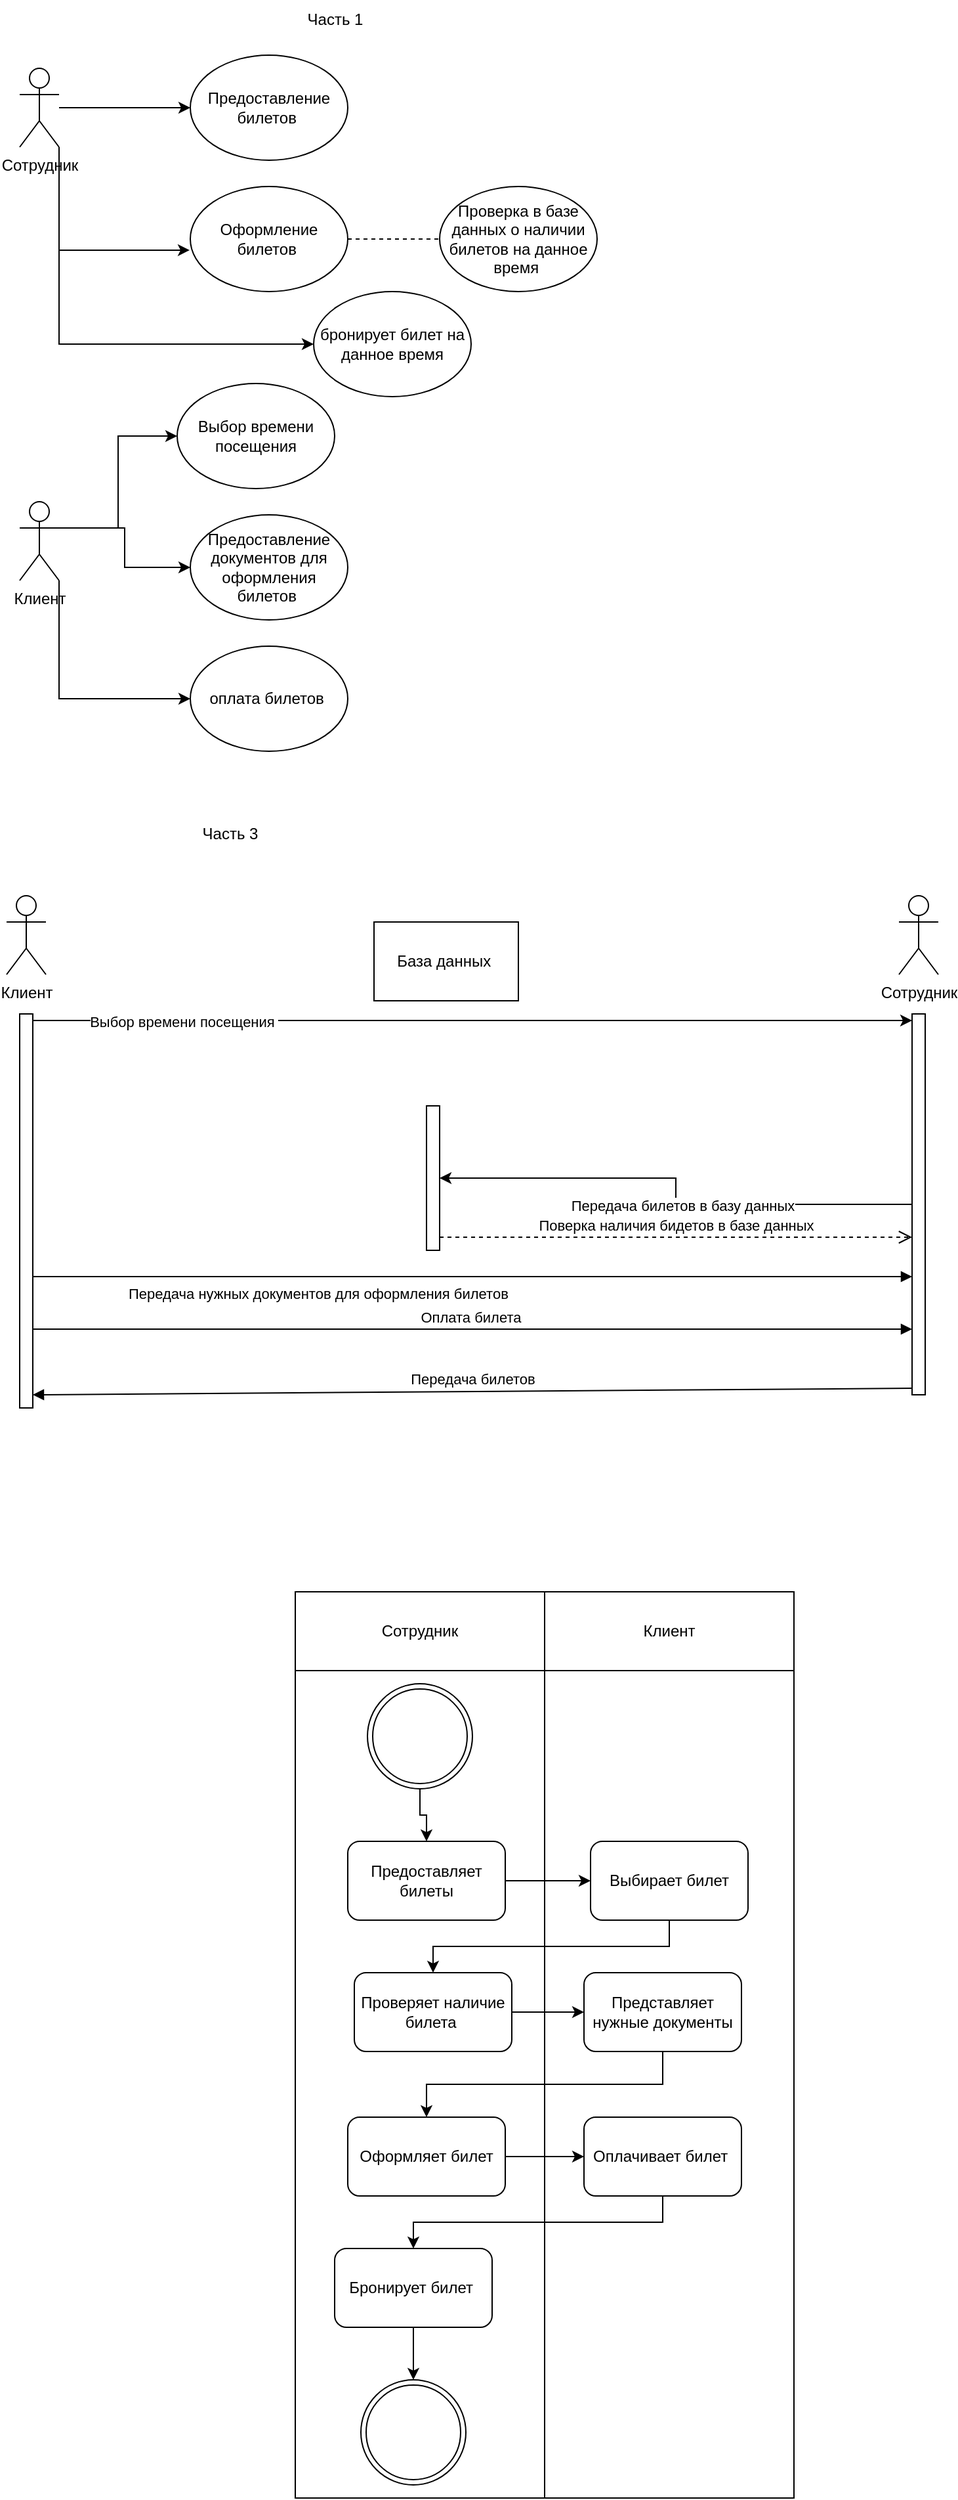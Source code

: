<mxfile version="22.0.8" type="google">
  <diagram name="Страница — 1" id="c2Y2TeWRUo9ONaQNrARH">
    <mxGraphModel grid="1" page="1" gridSize="10" guides="1" tooltips="1" connect="1" arrows="1" fold="1" pageScale="1" pageWidth="827" pageHeight="1169" math="0" shadow="0">
      <root>
        <mxCell id="0" />
        <mxCell id="1" parent="0" />
        <mxCell id="zF2Rs9ZbShxBafD07teq-18" value="" style="edgeStyle=orthogonalEdgeStyle;rounded=0;orthogonalLoop=1;jettySize=auto;html=1;" edge="1" parent="1" source="zF2Rs9ZbShxBafD07teq-12" target="zF2Rs9ZbShxBafD07teq-13">
          <mxGeometry relative="1" as="geometry" />
        </mxCell>
        <mxCell id="zF2Rs9ZbShxBafD07teq-35" style="edgeStyle=orthogonalEdgeStyle;rounded=0;orthogonalLoop=1;jettySize=auto;html=1;exitX=1;exitY=1;exitDx=0;exitDy=0;exitPerimeter=0;entryX=0;entryY=0.5;entryDx=0;entryDy=0;" edge="1" parent="1" source="zF2Rs9ZbShxBafD07teq-12" target="zF2Rs9ZbShxBafD07teq-34">
          <mxGeometry relative="1" as="geometry" />
        </mxCell>
        <mxCell id="zF2Rs9ZbShxBafD07teq-12" value="&lt;font style=&quot;vertical-align: inherit;&quot;&gt;&lt;font style=&quot;vertical-align: inherit;&quot;&gt;Сотрудник&lt;br&gt;&lt;/font&gt;&lt;/font&gt;" style="shape=umlActor;verticalLabelPosition=bottom;verticalAlign=top;html=1;outlineConnect=0;" vertex="1" parent="1">
          <mxGeometry x="70" y="60" width="30" height="60" as="geometry" />
        </mxCell>
        <mxCell id="zF2Rs9ZbShxBafD07teq-13" value="&lt;font style=&quot;vertical-align: inherit;&quot;&gt;&lt;font style=&quot;vertical-align: inherit;&quot;&gt;Предоставление билетов&amp;nbsp;&lt;/font&gt;&lt;/font&gt;" style="ellipse;whiteSpace=wrap;html=1;" vertex="1" parent="1">
          <mxGeometry x="200" y="50" width="120" height="80" as="geometry" />
        </mxCell>
        <mxCell id="zF2Rs9ZbShxBafD07teq-14" value="&lt;font style=&quot;vertical-align: inherit;&quot;&gt;&lt;font style=&quot;vertical-align: inherit;&quot;&gt;&lt;font style=&quot;vertical-align: inherit;&quot;&gt;&lt;font style=&quot;vertical-align: inherit;&quot;&gt;&lt;font style=&quot;vertical-align: inherit;&quot;&gt;&lt;font style=&quot;vertical-align: inherit;&quot;&gt;&lt;font style=&quot;vertical-align: inherit;&quot;&gt;&lt;font style=&quot;vertical-align: inherit;&quot;&gt;&lt;font style=&quot;vertical-align: inherit;&quot;&gt;&lt;font style=&quot;vertical-align: inherit;&quot;&gt;Выбор времени посещения&lt;/font&gt;&lt;/font&gt;&lt;/font&gt;&lt;/font&gt;&lt;/font&gt;&lt;/font&gt;&lt;/font&gt;&lt;/font&gt;&lt;/font&gt;&lt;/font&gt;" style="ellipse;whiteSpace=wrap;html=1;" vertex="1" parent="1">
          <mxGeometry x="190" y="300" width="120" height="80" as="geometry" />
        </mxCell>
        <mxCell id="zF2Rs9ZbShxBafD07teq-15" value="&lt;font style=&quot;vertical-align: inherit;&quot;&gt;&lt;font style=&quot;vertical-align: inherit;&quot;&gt;Предоставление документов для оформления билетов&amp;nbsp;&lt;/font&gt;&lt;/font&gt;" style="ellipse;whiteSpace=wrap;html=1;" vertex="1" parent="1">
          <mxGeometry x="200" y="400" width="120" height="80" as="geometry" />
        </mxCell>
        <mxCell id="zF2Rs9ZbShxBafD07teq-20" style="edgeStyle=orthogonalEdgeStyle;rounded=0;orthogonalLoop=1;jettySize=auto;html=1;exitX=1;exitY=0.333;exitDx=0;exitDy=0;exitPerimeter=0;entryX=0;entryY=0.5;entryDx=0;entryDy=0;" edge="1" parent="1" source="zF2Rs9ZbShxBafD07teq-16" target="zF2Rs9ZbShxBafD07teq-15">
          <mxGeometry relative="1" as="geometry" />
        </mxCell>
        <mxCell id="zF2Rs9ZbShxBafD07teq-30" style="edgeStyle=orthogonalEdgeStyle;rounded=0;orthogonalLoop=1;jettySize=auto;html=1;exitX=1;exitY=1;exitDx=0;exitDy=0;exitPerimeter=0;entryX=0;entryY=0.5;entryDx=0;entryDy=0;" edge="1" parent="1" source="zF2Rs9ZbShxBafD07teq-16" target="zF2Rs9ZbShxBafD07teq-28">
          <mxGeometry relative="1" as="geometry" />
        </mxCell>
        <mxCell id="zF2Rs9ZbShxBafD07teq-32" style="edgeStyle=orthogonalEdgeStyle;rounded=0;orthogonalLoop=1;jettySize=auto;html=1;exitX=1;exitY=0.333;exitDx=0;exitDy=0;exitPerimeter=0;entryX=0;entryY=0.5;entryDx=0;entryDy=0;" edge="1" parent="1" source="zF2Rs9ZbShxBafD07teq-16" target="zF2Rs9ZbShxBafD07teq-14">
          <mxGeometry relative="1" as="geometry" />
        </mxCell>
        <mxCell id="zF2Rs9ZbShxBafD07teq-16" value="&lt;font style=&quot;vertical-align: inherit;&quot;&gt;&lt;font style=&quot;vertical-align: inherit;&quot;&gt;Клиент&lt;br&gt;&lt;br&gt;&lt;/font&gt;&lt;/font&gt;" style="shape=umlActor;verticalLabelPosition=bottom;verticalAlign=top;html=1;outlineConnect=0;" vertex="1" parent="1">
          <mxGeometry x="70" y="390" width="30" height="60" as="geometry" />
        </mxCell>
        <mxCell id="zF2Rs9ZbShxBafD07teq-23" value="&lt;font style=&quot;vertical-align: inherit;&quot;&gt;&lt;font style=&quot;vertical-align: inherit;&quot;&gt;Оформление билетов&amp;nbsp;&lt;/font&gt;&lt;/font&gt;" style="ellipse;whiteSpace=wrap;html=1;" vertex="1" parent="1">
          <mxGeometry x="200" y="150" width="120" height="80" as="geometry" />
        </mxCell>
        <mxCell id="zF2Rs9ZbShxBafD07teq-24" style="edgeStyle=orthogonalEdgeStyle;rounded=0;orthogonalLoop=1;jettySize=auto;html=1;exitX=1;exitY=1;exitDx=0;exitDy=0;exitPerimeter=0;entryX=-0.004;entryY=0.606;entryDx=0;entryDy=0;entryPerimeter=0;" edge="1" parent="1" source="zF2Rs9ZbShxBafD07teq-12" target="zF2Rs9ZbShxBafD07teq-23">
          <mxGeometry relative="1" as="geometry" />
        </mxCell>
        <mxCell id="zF2Rs9ZbShxBafD07teq-25" value="&lt;font style=&quot;vertical-align: inherit;&quot;&gt;&lt;font style=&quot;vertical-align: inherit;&quot;&gt;&lt;font style=&quot;vertical-align: inherit;&quot;&gt;&lt;font style=&quot;vertical-align: inherit;&quot;&gt;Проверка в базе данных о наличии билетов на данное время&amp;nbsp;&lt;/font&gt;&lt;/font&gt;&lt;/font&gt;&lt;/font&gt;" style="ellipse;whiteSpace=wrap;html=1;" vertex="1" parent="1">
          <mxGeometry x="390" y="150" width="120" height="80" as="geometry" />
        </mxCell>
        <mxCell id="zF2Rs9ZbShxBafD07teq-27" value="" style="endArrow=none;dashed=1;html=1;rounded=0;exitX=1;exitY=0.5;exitDx=0;exitDy=0;entryX=0;entryY=0.5;entryDx=0;entryDy=0;" edge="1" parent="1" source="zF2Rs9ZbShxBafD07teq-23" target="zF2Rs9ZbShxBafD07teq-25">
          <mxGeometry width="50" height="50" relative="1" as="geometry">
            <mxPoint x="400" y="260" as="sourcePoint" />
            <mxPoint x="450" y="210" as="targetPoint" />
          </mxGeometry>
        </mxCell>
        <mxCell id="zF2Rs9ZbShxBafD07teq-28" value="&lt;font style=&quot;vertical-align: inherit;&quot;&gt;&lt;font style=&quot;vertical-align: inherit;&quot;&gt;оплата билетов&amp;nbsp;&lt;/font&gt;&lt;/font&gt;" style="ellipse;whiteSpace=wrap;html=1;" vertex="1" parent="1">
          <mxGeometry x="200" y="500" width="120" height="80" as="geometry" />
        </mxCell>
        <mxCell id="zF2Rs9ZbShxBafD07teq-34" value="&lt;font style=&quot;vertical-align: inherit;&quot;&gt;&lt;font style=&quot;vertical-align: inherit;&quot;&gt;бронирует билет на данное время&lt;/font&gt;&lt;/font&gt;" style="ellipse;whiteSpace=wrap;html=1;" vertex="1" parent="1">
          <mxGeometry x="294" y="230" width="120" height="80" as="geometry" />
        </mxCell>
        <mxCell id="zF2Rs9ZbShxBafD07teq-40" value="&lt;font style=&quot;vertical-align: inherit;&quot;&gt;&lt;font style=&quot;vertical-align: inherit;&quot;&gt;Клиент&lt;/font&gt;&lt;/font&gt;" style="shape=umlActor;verticalLabelPosition=bottom;verticalAlign=top;html=1;" vertex="1" parent="1">
          <mxGeometry x="60" y="690" width="30" height="60" as="geometry" />
        </mxCell>
        <mxCell id="zF2Rs9ZbShxBafD07teq-42" value="&lt;font style=&quot;vertical-align: inherit;&quot;&gt;&lt;font style=&quot;vertical-align: inherit;&quot;&gt;Сотрудник&lt;/font&gt;&lt;/font&gt;" style="shape=umlActor;verticalLabelPosition=bottom;verticalAlign=top;html=1;" vertex="1" parent="1">
          <mxGeometry x="740" y="690" width="30" height="60" as="geometry" />
        </mxCell>
        <mxCell id="zF2Rs9ZbShxBafD07teq-43" value="" style="html=1;points=[[0,0,0,0,5],[0,1,0,0,-5],[1,0,0,0,5],[1,1,0,0,-5]];perimeter=orthogonalPerimeter;outlineConnect=0;targetShapes=umlLifeline;portConstraint=eastwest;newEdgeStyle={&quot;curved&quot;:0,&quot;rounded&quot;:0};" vertex="1" parent="1">
          <mxGeometry x="70" y="780" width="10" height="300" as="geometry" />
        </mxCell>
        <mxCell id="zF2Rs9ZbShxBafD07teq-49" value="" style="edgeStyle=orthogonalEdgeStyle;rounded=0;orthogonalLoop=1;jettySize=auto;html=1;curved=0;" edge="1" parent="1" source="zF2Rs9ZbShxBafD07teq-44" target="zF2Rs9ZbShxBafD07teq-48">
          <mxGeometry relative="1" as="geometry" />
        </mxCell>
        <mxCell id="zF2Rs9ZbShxBafD07teq-50" value="&lt;font style=&quot;vertical-align: inherit;&quot;&gt;&lt;font style=&quot;vertical-align: inherit;&quot;&gt;Передача билетов в базу данных&lt;/font&gt;&lt;/font&gt;" style="edgeLabel;html=1;align=center;verticalAlign=middle;resizable=0;points=[];" vertex="1" connectable="0" parent="zF2Rs9ZbShxBafD07teq-49">
          <mxGeometry x="-0.078" y="1" relative="1" as="geometry">
            <mxPoint as="offset" />
          </mxGeometry>
        </mxCell>
        <mxCell id="zF2Rs9ZbShxBafD07teq-44" value="" style="html=1;points=[[0,0,0,0,5],[0,1,0,0,-5],[1,0,0,0,5],[1,1,0,0,-5]];perimeter=orthogonalPerimeter;outlineConnect=0;targetShapes=umlLifeline;portConstraint=eastwest;newEdgeStyle={&quot;curved&quot;:0,&quot;rounded&quot;:0};" vertex="1" parent="1">
          <mxGeometry x="750" y="780" width="10" height="290" as="geometry" />
        </mxCell>
        <mxCell id="zF2Rs9ZbShxBafD07teq-45" value="&lt;font style=&quot;vertical-align: inherit;&quot;&gt;&lt;font style=&quot;vertical-align: inherit;&quot;&gt;База данных&amp;nbsp;&lt;/font&gt;&lt;/font&gt;" style="html=1;whiteSpace=wrap;" vertex="1" parent="1">
          <mxGeometry x="340" y="710" width="110" height="60" as="geometry" />
        </mxCell>
        <mxCell id="zF2Rs9ZbShxBafD07teq-48" value="" style="html=1;points=[[0,0,0,0,5],[0,1,0,0,-5],[1,0,0,0,5],[1,1,0,0,-5]];perimeter=orthogonalPerimeter;outlineConnect=0;targetShapes=umlLifeline;portConstraint=eastwest;newEdgeStyle={&quot;curved&quot;:0,&quot;rounded&quot;:0};" vertex="1" parent="1">
          <mxGeometry x="380" y="850" width="10" height="110" as="geometry" />
        </mxCell>
        <mxCell id="zF2Rs9ZbShxBafD07teq-51" value="&lt;font style=&quot;vertical-align: inherit;&quot;&gt;&lt;font style=&quot;vertical-align: inherit;&quot;&gt;Передача нужных документов для оформления билетов&lt;/font&gt;&lt;/font&gt;" style="endArrow=block;endFill=1;html=1;edgeStyle=orthogonalEdgeStyle;align=left;verticalAlign=top;rounded=0;exitX=1;exitY=1;exitDx=0;exitDy=-5;exitPerimeter=0;" edge="1" parent="1" source="zF2Rs9ZbShxBafD07teq-43">
          <mxGeometry x="-0.566" relative="1" as="geometry">
            <mxPoint x="280" y="1010" as="sourcePoint" />
            <mxPoint x="750" y="980" as="targetPoint" />
            <Array as="points">
              <mxPoint x="80" y="980" />
              <mxPoint x="750" y="980" />
            </Array>
            <mxPoint as="offset" />
          </mxGeometry>
        </mxCell>
        <mxCell id="zF2Rs9ZbShxBafD07teq-54" value="&lt;font style=&quot;vertical-align: inherit;&quot;&gt;&lt;font style=&quot;vertical-align: inherit;&quot;&gt;Поверка наличия бидетов в базе данных&lt;/font&gt;&lt;/font&gt;" style="html=1;verticalAlign=bottom;endArrow=open;dashed=1;endSize=8;curved=0;rounded=0;" edge="1" parent="1" target="zF2Rs9ZbShxBafD07teq-44">
          <mxGeometry relative="1" as="geometry">
            <mxPoint x="390" y="950" as="sourcePoint" />
            <mxPoint x="480" y="950" as="targetPoint" />
          </mxGeometry>
        </mxCell>
        <mxCell id="zF2Rs9ZbShxBafD07teq-55" style="edgeStyle=orthogonalEdgeStyle;rounded=0;orthogonalLoop=1;jettySize=auto;html=1;curved=0;exitX=1;exitY=0;exitDx=0;exitDy=5;exitPerimeter=0;entryX=0;entryY=0;entryDx=0;entryDy=5;entryPerimeter=0;" edge="1" parent="1" source="zF2Rs9ZbShxBafD07teq-43" target="zF2Rs9ZbShxBafD07teq-44">
          <mxGeometry relative="1" as="geometry" />
        </mxCell>
        <mxCell id="zF2Rs9ZbShxBafD07teq-57" value="&lt;font style=&quot;vertical-align: inherit;&quot;&gt;&lt;font style=&quot;vertical-align: inherit;&quot;&gt;&lt;font style=&quot;vertical-align: inherit;&quot;&gt;&lt;font style=&quot;vertical-align: inherit;&quot;&gt;Выбор&amp;nbsp;времени посещения&amp;nbsp;&lt;/font&gt;&lt;/font&gt;&lt;/font&gt;&lt;/font&gt;" style="edgeLabel;html=1;align=center;verticalAlign=middle;resizable=0;points=[];" vertex="1" connectable="0" parent="zF2Rs9ZbShxBafD07teq-55">
          <mxGeometry x="-0.656" y="-1" relative="1" as="geometry">
            <mxPoint as="offset" />
          </mxGeometry>
        </mxCell>
        <mxCell id="zF2Rs9ZbShxBafD07teq-58" value="&lt;font style=&quot;vertical-align: inherit;&quot;&gt;&lt;font style=&quot;vertical-align: inherit;&quot;&gt;Оплата билета&amp;nbsp;&lt;/font&gt;&lt;/font&gt;" style="html=1;verticalAlign=bottom;endArrow=block;curved=0;rounded=0;" edge="1" parent="1" target="zF2Rs9ZbShxBafD07teq-44">
          <mxGeometry width="80" relative="1" as="geometry">
            <mxPoint x="80" y="1020" as="sourcePoint" />
            <mxPoint x="380" y="910" as="targetPoint" />
          </mxGeometry>
        </mxCell>
        <mxCell id="zF2Rs9ZbShxBafD07teq-60" value="&lt;font style=&quot;vertical-align: inherit;&quot;&gt;&lt;font style=&quot;vertical-align: inherit;&quot;&gt;Передача билетов&lt;/font&gt;&lt;/font&gt;" style="html=1;verticalAlign=bottom;endArrow=block;curved=0;rounded=0;exitX=0;exitY=1;exitDx=0;exitDy=-5;exitPerimeter=0;" edge="1" parent="1" source="zF2Rs9ZbShxBafD07teq-44">
          <mxGeometry width="80" relative="1" as="geometry">
            <mxPoint x="300" y="910" as="sourcePoint" />
            <mxPoint x="80" y="1070" as="targetPoint" />
          </mxGeometry>
        </mxCell>
        <mxCell id="zF2Rs9ZbShxBafD07teq-85" value="Сотрудник" style="rounded=0;whiteSpace=wrap;html=1;" vertex="1" parent="1">
          <mxGeometry x="280" y="1220" width="190" height="60" as="geometry" />
        </mxCell>
        <mxCell id="zF2Rs9ZbShxBafD07teq-86" value="" style="rounded=0;whiteSpace=wrap;html=1;" vertex="1" parent="1">
          <mxGeometry x="280" y="1280" width="190" height="630" as="geometry" />
        </mxCell>
        <mxCell id="zF2Rs9ZbShxBafD07teq-87" value="Клиент" style="rounded=0;whiteSpace=wrap;html=1;" vertex="1" parent="1">
          <mxGeometry x="470" y="1220" width="190" height="60" as="geometry" />
        </mxCell>
        <mxCell id="zF2Rs9ZbShxBafD07teq-88" value="" style="rounded=0;whiteSpace=wrap;html=1;" vertex="1" parent="1">
          <mxGeometry x="470" y="1280" width="190" height="630" as="geometry" />
        </mxCell>
        <mxCell id="zF2Rs9ZbShxBafD07teq-100" style="edgeStyle=orthogonalEdgeStyle;rounded=0;orthogonalLoop=1;jettySize=auto;html=1;exitX=0.5;exitY=1;exitDx=0;exitDy=0;" edge="1" parent="1" source="zF2Rs9ZbShxBafD07teq-91" target="zF2Rs9ZbShxBafD07teq-92">
          <mxGeometry relative="1" as="geometry" />
        </mxCell>
        <mxCell id="zF2Rs9ZbShxBafD07teq-91" value="" style="ellipse;shape=doubleEllipse;whiteSpace=wrap;html=1;aspect=fixed;" vertex="1" parent="1">
          <mxGeometry x="335" y="1290" width="80" height="80" as="geometry" />
        </mxCell>
        <mxCell id="zF2Rs9ZbShxBafD07teq-99" value="" style="edgeStyle=orthogonalEdgeStyle;rounded=0;orthogonalLoop=1;jettySize=auto;html=1;" edge="1" parent="1" source="zF2Rs9ZbShxBafD07teq-92" target="zF2Rs9ZbShxBafD07teq-93">
          <mxGeometry relative="1" as="geometry" />
        </mxCell>
        <mxCell id="zF2Rs9ZbShxBafD07teq-92" value="Предоставляет билеты" style="rounded=1;whiteSpace=wrap;html=1;" vertex="1" parent="1">
          <mxGeometry x="320" y="1410" width="120" height="60" as="geometry" />
        </mxCell>
        <mxCell id="zF2Rs9ZbShxBafD07teq-101" style="edgeStyle=orthogonalEdgeStyle;rounded=0;orthogonalLoop=1;jettySize=auto;html=1;exitX=0.5;exitY=1;exitDx=0;exitDy=0;entryX=0.5;entryY=0;entryDx=0;entryDy=0;" edge="1" parent="1" source="zF2Rs9ZbShxBafD07teq-93" target="zF2Rs9ZbShxBafD07teq-94">
          <mxGeometry relative="1" as="geometry" />
        </mxCell>
        <mxCell id="zF2Rs9ZbShxBafD07teq-93" value="Выбирает билет" style="rounded=1;whiteSpace=wrap;html=1;" vertex="1" parent="1">
          <mxGeometry x="505" y="1410" width="120" height="60" as="geometry" />
        </mxCell>
        <mxCell id="zF2Rs9ZbShxBafD07teq-102" style="edgeStyle=orthogonalEdgeStyle;rounded=0;orthogonalLoop=1;jettySize=auto;html=1;exitX=1;exitY=0.5;exitDx=0;exitDy=0;entryX=0;entryY=0.5;entryDx=0;entryDy=0;" edge="1" parent="1" source="zF2Rs9ZbShxBafD07teq-94" target="zF2Rs9ZbShxBafD07teq-96">
          <mxGeometry relative="1" as="geometry" />
        </mxCell>
        <mxCell id="zF2Rs9ZbShxBafD07teq-94" value="Проверяет наличие билета&amp;nbsp;" style="rounded=1;whiteSpace=wrap;html=1;" vertex="1" parent="1">
          <mxGeometry x="325" y="1510" width="120" height="60" as="geometry" />
        </mxCell>
        <mxCell id="zF2Rs9ZbShxBafD07teq-103" style="edgeStyle=orthogonalEdgeStyle;rounded=0;orthogonalLoop=1;jettySize=auto;html=1;exitX=0.5;exitY=1;exitDx=0;exitDy=0;entryX=0.5;entryY=0;entryDx=0;entryDy=0;" edge="1" parent="1" source="zF2Rs9ZbShxBafD07teq-96" target="zF2Rs9ZbShxBafD07teq-97">
          <mxGeometry relative="1" as="geometry" />
        </mxCell>
        <mxCell id="zF2Rs9ZbShxBafD07teq-96" value="Представляет нужные документы" style="rounded=1;whiteSpace=wrap;html=1;" vertex="1" parent="1">
          <mxGeometry x="500" y="1510" width="120" height="60" as="geometry" />
        </mxCell>
        <mxCell id="zF2Rs9ZbShxBafD07teq-104" style="edgeStyle=orthogonalEdgeStyle;rounded=0;orthogonalLoop=1;jettySize=auto;html=1;exitX=1;exitY=0.5;exitDx=0;exitDy=0;" edge="1" parent="1" source="zF2Rs9ZbShxBafD07teq-97" target="zF2Rs9ZbShxBafD07teq-98">
          <mxGeometry relative="1" as="geometry" />
        </mxCell>
        <mxCell id="zF2Rs9ZbShxBafD07teq-97" value="Оформляет билет" style="rounded=1;whiteSpace=wrap;html=1;" vertex="1" parent="1">
          <mxGeometry x="320" y="1620" width="120" height="60" as="geometry" />
        </mxCell>
        <mxCell id="zF2Rs9ZbShxBafD07teq-106" style="edgeStyle=orthogonalEdgeStyle;rounded=0;orthogonalLoop=1;jettySize=auto;html=1;exitX=0.5;exitY=1;exitDx=0;exitDy=0;entryX=0.5;entryY=0;entryDx=0;entryDy=0;" edge="1" parent="1" source="zF2Rs9ZbShxBafD07teq-98" target="zF2Rs9ZbShxBafD07teq-105">
          <mxGeometry relative="1" as="geometry" />
        </mxCell>
        <mxCell id="zF2Rs9ZbShxBafD07teq-98" value="Оплачивает билет&amp;nbsp;" style="rounded=1;whiteSpace=wrap;html=1;" vertex="1" parent="1">
          <mxGeometry x="500" y="1620" width="120" height="60" as="geometry" />
        </mxCell>
        <mxCell id="zF2Rs9ZbShxBafD07teq-109" value="" style="edgeStyle=orthogonalEdgeStyle;rounded=0;orthogonalLoop=1;jettySize=auto;html=1;" edge="1" parent="1" source="zF2Rs9ZbShxBafD07teq-105" target="zF2Rs9ZbShxBafD07teq-107">
          <mxGeometry relative="1" as="geometry" />
        </mxCell>
        <mxCell id="zF2Rs9ZbShxBafD07teq-105" value="Бронирует билет&amp;nbsp;" style="rounded=1;whiteSpace=wrap;html=1;" vertex="1" parent="1">
          <mxGeometry x="310" y="1720" width="120" height="60" as="geometry" />
        </mxCell>
        <mxCell id="zF2Rs9ZbShxBafD07teq-107" value="" style="ellipse;shape=doubleEllipse;whiteSpace=wrap;html=1;aspect=fixed;" vertex="1" parent="1">
          <mxGeometry x="330" y="1820" width="80" height="80" as="geometry" />
        </mxCell>
        <mxCell id="CIh72xdswrtDg1eftAE9-1" value="&lt;font style=&quot;vertical-align: inherit;&quot;&gt;&lt;font style=&quot;vertical-align: inherit;&quot;&gt;Часть 1&lt;/font&gt;&lt;/font&gt;" style="text;html=1;align=center;verticalAlign=middle;resizable=0;points=[];autosize=1;strokeColor=none;fillColor=none;" vertex="1" parent="1">
          <mxGeometry x="275" y="8" width="70" height="30" as="geometry" />
        </mxCell>
        <mxCell id="CIh72xdswrtDg1eftAE9-2" value="&lt;font style=&quot;vertical-align: inherit;&quot;&gt;&lt;font style=&quot;vertical-align: inherit;&quot;&gt;Часть 3&lt;/font&gt;&lt;/font&gt;" style="text;html=1;align=center;verticalAlign=middle;resizable=0;points=[];autosize=1;strokeColor=none;fillColor=none;" vertex="1" parent="1">
          <mxGeometry x="195" y="628" width="70" height="30" as="geometry" />
        </mxCell>
      </root>
    </mxGraphModel>
  </diagram>
</mxfile>
